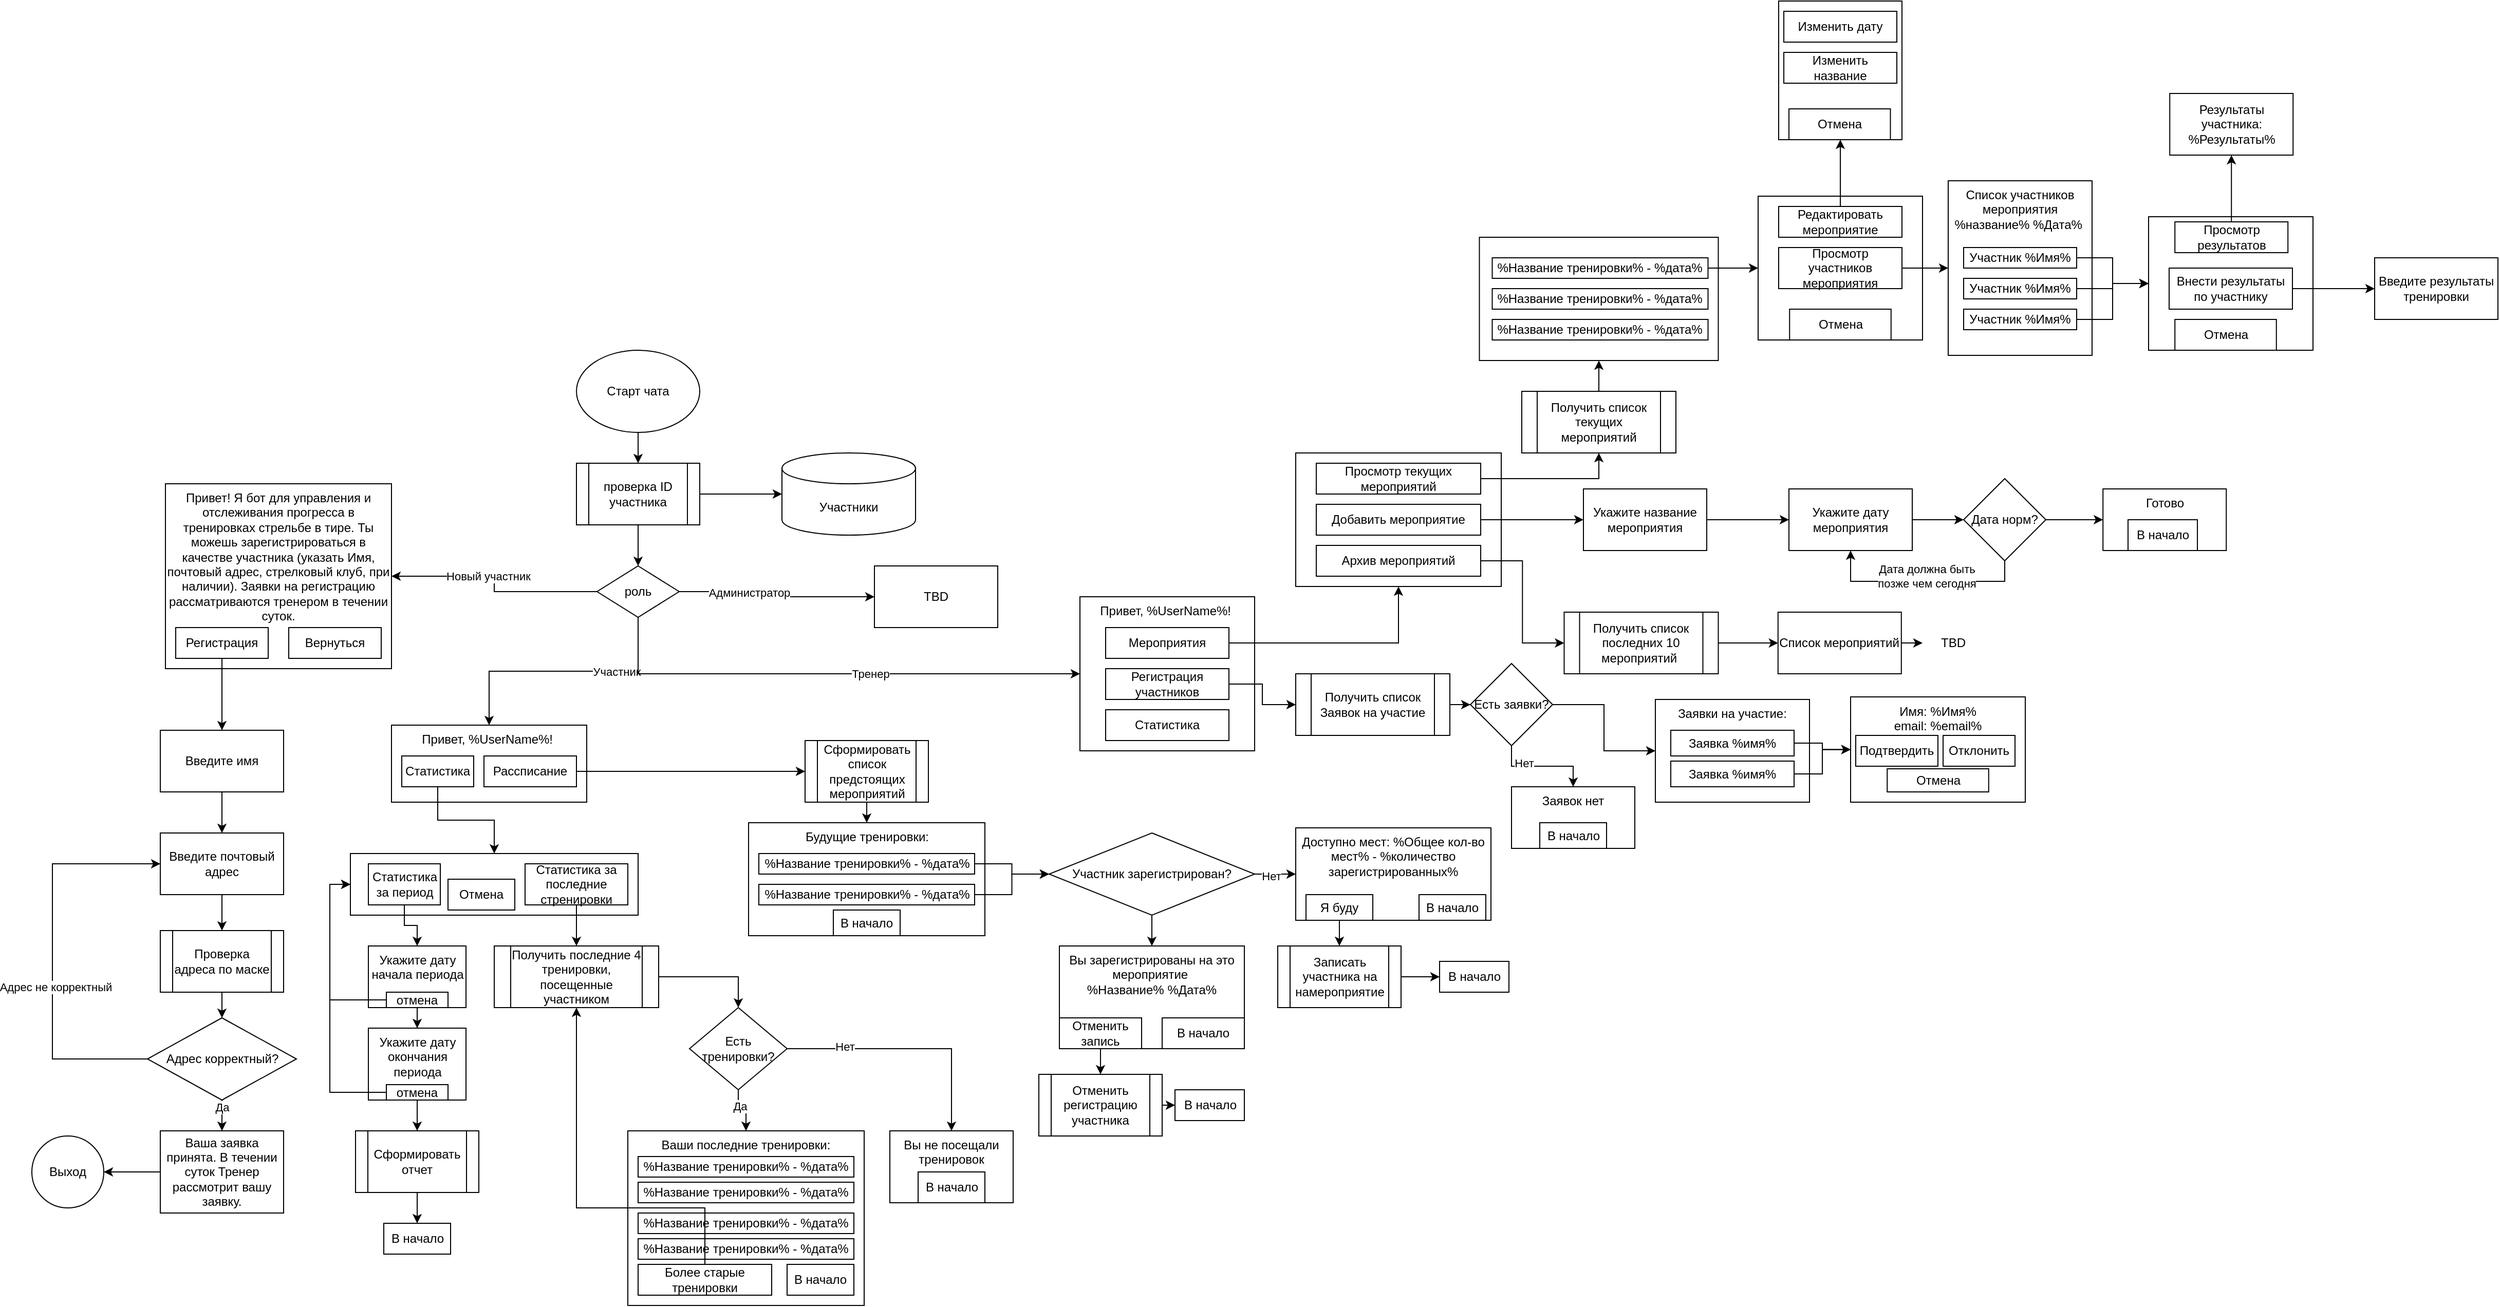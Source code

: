 <mxfile version="17.4.6" type="github"><diagram id="cFhJmOFpdAVOt9QFkHv0" name="Page-1"><mxGraphModel dx="3625" dy="4284" grid="1" gridSize="10" guides="1" tooltips="1" connect="1" arrows="1" fold="1" page="1" pageScale="1" pageWidth="827" pageHeight="1169" math="0" shadow="0"><root><mxCell id="0"/><mxCell id="1" parent="0"/><mxCell id="qKqS4N5rRysT0K1ulYNM-6" style="edgeStyle=orthogonalEdgeStyle;rounded=0;orthogonalLoop=1;jettySize=auto;html=1;" edge="1" parent="1" source="qKqS4N5rRysT0K1ulYNM-1" target="qKqS4N5rRysT0K1ulYNM-4"><mxGeometry relative="1" as="geometry"/></mxCell><mxCell id="qKqS4N5rRysT0K1ulYNM-1" value="Старт чата" style="ellipse;whiteSpace=wrap;html=1;" vertex="1" parent="1"><mxGeometry x="340" y="-10" width="120" height="80" as="geometry"/></mxCell><mxCell id="qKqS4N5rRysT0K1ulYNM-9" value="" style="edgeStyle=orthogonalEdgeStyle;rounded=0;orthogonalLoop=1;jettySize=auto;html=1;" edge="1" parent="1" source="qKqS4N5rRysT0K1ulYNM-2" target="qKqS4N5rRysT0K1ulYNM-8"><mxGeometry relative="1" as="geometry"/></mxCell><mxCell id="qKqS4N5rRysT0K1ulYNM-10" value="Новый участник" style="edgeLabel;html=1;align=center;verticalAlign=middle;resizable=0;points=[];" vertex="1" connectable="0" parent="qKqS4N5rRysT0K1ulYNM-9"><mxGeometry x="-0.282" y="3" relative="1" as="geometry"><mxPoint x="-29" y="-18" as="offset"/></mxGeometry></mxCell><mxCell id="qKqS4N5rRysT0K1ulYNM-12" value="" style="edgeStyle=orthogonalEdgeStyle;rounded=0;orthogonalLoop=1;jettySize=auto;html=1;exitX=0.5;exitY=1;exitDx=0;exitDy=0;" edge="1" parent="1" source="qKqS4N5rRysT0K1ulYNM-2" target="qKqS4N5rRysT0K1ulYNM-11"><mxGeometry relative="1" as="geometry"/></mxCell><mxCell id="qKqS4N5rRysT0K1ulYNM-13" value="Участник" style="edgeLabel;html=1;align=center;verticalAlign=middle;resizable=0;points=[];" vertex="1" connectable="0" parent="qKqS4N5rRysT0K1ulYNM-12"><mxGeometry x="-0.411" relative="1" as="geometry"><mxPoint as="offset"/></mxGeometry></mxCell><mxCell id="qKqS4N5rRysT0K1ulYNM-15" value="" style="edgeStyle=orthogonalEdgeStyle;rounded=0;orthogonalLoop=1;jettySize=auto;html=1;exitX=0.5;exitY=1;exitDx=0;exitDy=0;entryX=0;entryY=0.5;entryDx=0;entryDy=0;" edge="1" parent="1" source="qKqS4N5rRysT0K1ulYNM-2" target="qKqS4N5rRysT0K1ulYNM-14"><mxGeometry relative="1" as="geometry"/></mxCell><mxCell id="qKqS4N5rRysT0K1ulYNM-16" value="Тренер" style="edgeLabel;html=1;align=center;verticalAlign=middle;resizable=0;points=[];" vertex="1" connectable="0" parent="qKqS4N5rRysT0K1ulYNM-15"><mxGeometry x="0.157" relative="1" as="geometry"><mxPoint as="offset"/></mxGeometry></mxCell><mxCell id="qKqS4N5rRysT0K1ulYNM-18" value="" style="edgeStyle=orthogonalEdgeStyle;rounded=0;orthogonalLoop=1;jettySize=auto;html=1;" edge="1" parent="1" source="qKqS4N5rRysT0K1ulYNM-2" target="qKqS4N5rRysT0K1ulYNM-17"><mxGeometry relative="1" as="geometry"/></mxCell><mxCell id="qKqS4N5rRysT0K1ulYNM-19" value="Администратор" style="edgeLabel;html=1;align=center;verticalAlign=middle;resizable=0;points=[];" vertex="1" connectable="0" parent="qKqS4N5rRysT0K1ulYNM-18"><mxGeometry x="-0.31" y="-1" relative="1" as="geometry"><mxPoint as="offset"/></mxGeometry></mxCell><mxCell id="qKqS4N5rRysT0K1ulYNM-2" value="роль" style="rhombus;whiteSpace=wrap;html=1;" vertex="1" parent="1"><mxGeometry x="360" y="200" width="80" height="50" as="geometry"/></mxCell><mxCell id="qKqS4N5rRysT0K1ulYNM-3" value="Участники" style="shape=cylinder3;whiteSpace=wrap;html=1;boundedLbl=1;backgroundOutline=1;size=15;" vertex="1" parent="1"><mxGeometry x="540" y="90" width="130" height="80" as="geometry"/></mxCell><mxCell id="qKqS4N5rRysT0K1ulYNM-5" style="edgeStyle=orthogonalEdgeStyle;rounded=0;orthogonalLoop=1;jettySize=auto;html=1;" edge="1" parent="1" source="qKqS4N5rRysT0K1ulYNM-4" target="qKqS4N5rRysT0K1ulYNM-3"><mxGeometry relative="1" as="geometry"/></mxCell><mxCell id="qKqS4N5rRysT0K1ulYNM-7" style="edgeStyle=orthogonalEdgeStyle;rounded=0;orthogonalLoop=1;jettySize=auto;html=1;" edge="1" parent="1" source="qKqS4N5rRysT0K1ulYNM-4" target="qKqS4N5rRysT0K1ulYNM-2"><mxGeometry relative="1" as="geometry"/></mxCell><mxCell id="qKqS4N5rRysT0K1ulYNM-4" value="&lt;span&gt;проверка ID участника&lt;/span&gt;" style="shape=process;whiteSpace=wrap;html=1;backgroundOutline=1;" vertex="1" parent="1"><mxGeometry x="340" y="100" width="120" height="60" as="geometry"/></mxCell><mxCell id="qKqS4N5rRysT0K1ulYNM-8" value="Привет! Я бот для управления и отслеживания прогресса в тренировках стрельбе в тире. Ты можешь зарегистрироваться в качестве участника (указать Имя, почтовый адрес, стрелковый клуб, при наличии). Заявки на регистрацию рассматриваются тренером в течении суток." style="whiteSpace=wrap;html=1;verticalAlign=top;" vertex="1" parent="1"><mxGeometry x="-60" y="120" width="220" height="180" as="geometry"/></mxCell><mxCell id="qKqS4N5rRysT0K1ulYNM-11" value="Привет, %UserName%!&amp;nbsp;&lt;br&gt;" style="whiteSpace=wrap;html=1;verticalAlign=top;" vertex="1" parent="1"><mxGeometry x="160" y="355" width="190" height="75" as="geometry"/></mxCell><mxCell id="qKqS4N5rRysT0K1ulYNM-14" value="&lt;span&gt;Привет, %UserName%!&amp;nbsp;&lt;/span&gt;" style="whiteSpace=wrap;html=1;verticalAlign=top;" vertex="1" parent="1"><mxGeometry x="830" y="230" width="170" height="150" as="geometry"/></mxCell><mxCell id="qKqS4N5rRysT0K1ulYNM-17" value="TBD" style="whiteSpace=wrap;html=1;" vertex="1" parent="1"><mxGeometry x="630" y="200" width="120" height="60" as="geometry"/></mxCell><mxCell id="qKqS4N5rRysT0K1ulYNM-23" value="" style="edgeStyle=orthogonalEdgeStyle;rounded=0;orthogonalLoop=1;jettySize=auto;html=1;" edge="1" parent="1" source="qKqS4N5rRysT0K1ulYNM-20" target="qKqS4N5rRysT0K1ulYNM-22"><mxGeometry relative="1" as="geometry"/></mxCell><mxCell id="qKqS4N5rRysT0K1ulYNM-20" value="Регистрация" style="rounded=0;whiteSpace=wrap;html=1;" vertex="1" parent="1"><mxGeometry x="-50" y="260" width="90" height="30" as="geometry"/></mxCell><mxCell id="qKqS4N5rRysT0K1ulYNM-21" value="Вернуться" style="rounded=0;whiteSpace=wrap;html=1;" vertex="1" parent="1"><mxGeometry x="60" y="260" width="90" height="30" as="geometry"/></mxCell><mxCell id="qKqS4N5rRysT0K1ulYNM-25" value="" style="edgeStyle=orthogonalEdgeStyle;rounded=0;orthogonalLoop=1;jettySize=auto;html=1;" edge="1" parent="1" source="qKqS4N5rRysT0K1ulYNM-22" target="qKqS4N5rRysT0K1ulYNM-24"><mxGeometry relative="1" as="geometry"/></mxCell><mxCell id="qKqS4N5rRysT0K1ulYNM-22" value="Введите имя" style="whiteSpace=wrap;html=1;rounded=0;" vertex="1" parent="1"><mxGeometry x="-65" y="360" width="120" height="60" as="geometry"/></mxCell><mxCell id="qKqS4N5rRysT0K1ulYNM-27" style="edgeStyle=orthogonalEdgeStyle;rounded=0;orthogonalLoop=1;jettySize=auto;html=1;" edge="1" parent="1" source="qKqS4N5rRysT0K1ulYNM-24" target="qKqS4N5rRysT0K1ulYNM-26"><mxGeometry relative="1" as="geometry"/></mxCell><mxCell id="qKqS4N5rRysT0K1ulYNM-24" value="Введите почтовый адрес" style="whiteSpace=wrap;html=1;rounded=0;" vertex="1" parent="1"><mxGeometry x="-65" y="460" width="120" height="60" as="geometry"/></mxCell><mxCell id="qKqS4N5rRysT0K1ulYNM-29" style="edgeStyle=orthogonalEdgeStyle;rounded=0;orthogonalLoop=1;jettySize=auto;html=1;" edge="1" parent="1" source="qKqS4N5rRysT0K1ulYNM-26" target="qKqS4N5rRysT0K1ulYNM-28"><mxGeometry relative="1" as="geometry"/></mxCell><mxCell id="qKqS4N5rRysT0K1ulYNM-26" value="Проверка адреса по маске" style="shape=process;whiteSpace=wrap;html=1;backgroundOutline=1;" vertex="1" parent="1"><mxGeometry x="-65" y="555" width="120" height="60" as="geometry"/></mxCell><mxCell id="qKqS4N5rRysT0K1ulYNM-30" style="edgeStyle=orthogonalEdgeStyle;rounded=0;orthogonalLoop=1;jettySize=auto;html=1;entryX=0;entryY=0.5;entryDx=0;entryDy=0;exitX=0;exitY=0.5;exitDx=0;exitDy=0;" edge="1" parent="1" source="qKqS4N5rRysT0K1ulYNM-28" target="qKqS4N5rRysT0K1ulYNM-24"><mxGeometry relative="1" as="geometry"><Array as="points"><mxPoint x="-170" y="680"/><mxPoint x="-170" y="490"/></Array></mxGeometry></mxCell><mxCell id="qKqS4N5rRysT0K1ulYNM-31" value="Адрес не корректный" style="edgeLabel;html=1;align=center;verticalAlign=middle;resizable=0;points=[];" vertex="1" connectable="0" parent="qKqS4N5rRysT0K1ulYNM-30"><mxGeometry x="-0.161" y="-3" relative="1" as="geometry"><mxPoint as="offset"/></mxGeometry></mxCell><mxCell id="qKqS4N5rRysT0K1ulYNM-34" value="" style="edgeStyle=orthogonalEdgeStyle;rounded=0;orthogonalLoop=1;jettySize=auto;html=1;" edge="1" parent="1" source="qKqS4N5rRysT0K1ulYNM-28" target="qKqS4N5rRysT0K1ulYNM-33"><mxGeometry relative="1" as="geometry"/></mxCell><mxCell id="qKqS4N5rRysT0K1ulYNM-87" value="Да" style="edgeLabel;html=1;align=center;verticalAlign=middle;resizable=0;points=[];" vertex="1" connectable="0" parent="qKqS4N5rRysT0K1ulYNM-34"><mxGeometry x="-0.728" relative="1" as="geometry"><mxPoint as="offset"/></mxGeometry></mxCell><mxCell id="qKqS4N5rRysT0K1ulYNM-28" value="Адрес корректный?" style="rhombus;whiteSpace=wrap;html=1;" vertex="1" parent="1"><mxGeometry x="-77.5" y="640" width="145" height="80" as="geometry"/></mxCell><mxCell id="qKqS4N5rRysT0K1ulYNM-38" style="edgeStyle=orthogonalEdgeStyle;rounded=0;orthogonalLoop=1;jettySize=auto;html=1;" edge="1" parent="1" source="qKqS4N5rRysT0K1ulYNM-33" target="qKqS4N5rRysT0K1ulYNM-37"><mxGeometry relative="1" as="geometry"/></mxCell><mxCell id="qKqS4N5rRysT0K1ulYNM-33" value="Ваша заявка принята. В течении суток Тренер рассмотрит вашу заявку." style="whiteSpace=wrap;html=1;" vertex="1" parent="1"><mxGeometry x="-65" y="750" width="120" height="80" as="geometry"/></mxCell><mxCell id="qKqS4N5rRysT0K1ulYNM-37" value="Выход" style="ellipse;whiteSpace=wrap;html=1;aspect=fixed;" vertex="1" parent="1"><mxGeometry x="-190" y="755" width="70" height="70" as="geometry"/></mxCell><mxCell id="qKqS4N5rRysT0K1ulYNM-42" value="" style="edgeStyle=orthogonalEdgeStyle;rounded=0;orthogonalLoop=1;jettySize=auto;html=1;" edge="1" parent="1" source="qKqS4N5rRysT0K1ulYNM-39" target="qKqS4N5rRysT0K1ulYNM-41"><mxGeometry relative="1" as="geometry"/></mxCell><mxCell id="qKqS4N5rRysT0K1ulYNM-39" value="Статистика" style="rounded=0;whiteSpace=wrap;html=1;" vertex="1" parent="1"><mxGeometry x="170" y="385" width="70" height="30" as="geometry"/></mxCell><mxCell id="qKqS4N5rRysT0K1ulYNM-76" style="edgeStyle=orthogonalEdgeStyle;rounded=0;orthogonalLoop=1;jettySize=auto;html=1;" edge="1" parent="1" source="qKqS4N5rRysT0K1ulYNM-40" target="qKqS4N5rRysT0K1ulYNM-75"><mxGeometry relative="1" as="geometry"/></mxCell><mxCell id="qKqS4N5rRysT0K1ulYNM-40" value="Рассписание" style="rounded=0;whiteSpace=wrap;html=1;" vertex="1" parent="1"><mxGeometry x="250" y="385" width="90" height="30" as="geometry"/></mxCell><mxCell id="qKqS4N5rRysT0K1ulYNM-41" value="" style="whiteSpace=wrap;html=1;rounded=0;" vertex="1" parent="1"><mxGeometry x="120" y="480" width="280" height="60" as="geometry"/></mxCell><mxCell id="qKqS4N5rRysT0K1ulYNM-46" value="" style="edgeStyle=orthogonalEdgeStyle;rounded=0;orthogonalLoop=1;jettySize=auto;html=1;" edge="1" parent="1" source="qKqS4N5rRysT0K1ulYNM-43" target="qKqS4N5rRysT0K1ulYNM-45"><mxGeometry relative="1" as="geometry"/></mxCell><mxCell id="qKqS4N5rRysT0K1ulYNM-43" value="Статистика за период" style="rounded=0;whiteSpace=wrap;html=1;" vertex="1" parent="1"><mxGeometry x="137.5" y="490" width="70" height="40" as="geometry"/></mxCell><mxCell id="qKqS4N5rRysT0K1ulYNM-58" value="" style="edgeStyle=orthogonalEdgeStyle;rounded=0;orthogonalLoop=1;jettySize=auto;html=1;entryX=0.5;entryY=0;entryDx=0;entryDy=0;" edge="1" parent="1" source="qKqS4N5rRysT0K1ulYNM-44" target="qKqS4N5rRysT0K1ulYNM-65"><mxGeometry relative="1" as="geometry"/></mxCell><mxCell id="qKqS4N5rRysT0K1ulYNM-44" value="Статистика за последние стренировки" style="rounded=0;whiteSpace=wrap;html=1;" vertex="1" parent="1"><mxGeometry x="290" y="490" width="100" height="40" as="geometry"/></mxCell><mxCell id="qKqS4N5rRysT0K1ulYNM-48" value="" style="edgeStyle=orthogonalEdgeStyle;rounded=0;orthogonalLoop=1;jettySize=auto;html=1;" edge="1" parent="1" source="qKqS4N5rRysT0K1ulYNM-45" target="qKqS4N5rRysT0K1ulYNM-47"><mxGeometry relative="1" as="geometry"/></mxCell><mxCell id="qKqS4N5rRysT0K1ulYNM-45" value="Укажите дату начала периода" style="whiteSpace=wrap;html=1;rounded=0;verticalAlign=top;" vertex="1" parent="1"><mxGeometry x="137.5" y="570" width="95" height="60" as="geometry"/></mxCell><mxCell id="qKqS4N5rRysT0K1ulYNM-52" style="edgeStyle=orthogonalEdgeStyle;rounded=0;orthogonalLoop=1;jettySize=auto;html=1;entryX=0.5;entryY=0;entryDx=0;entryDy=0;" edge="1" parent="1" source="qKqS4N5rRysT0K1ulYNM-47" target="qKqS4N5rRysT0K1ulYNM-51"><mxGeometry relative="1" as="geometry"/></mxCell><mxCell id="qKqS4N5rRysT0K1ulYNM-47" value="Укажите дату окончания периода" style="whiteSpace=wrap;html=1;rounded=0;verticalAlign=top;" vertex="1" parent="1"><mxGeometry x="137.5" y="650" width="95" height="70" as="geometry"/></mxCell><mxCell id="qKqS4N5rRysT0K1ulYNM-55" style="edgeStyle=orthogonalEdgeStyle;rounded=0;orthogonalLoop=1;jettySize=auto;html=1;entryX=0;entryY=0.5;entryDx=0;entryDy=0;exitX=0;exitY=0.5;exitDx=0;exitDy=0;" edge="1" parent="1" source="qKqS4N5rRysT0K1ulYNM-49" target="qKqS4N5rRysT0K1ulYNM-41"><mxGeometry relative="1" as="geometry"><Array as="points"><mxPoint x="100" y="623"/><mxPoint x="100" y="510"/></Array></mxGeometry></mxCell><mxCell id="qKqS4N5rRysT0K1ulYNM-49" value="отмена" style="rounded=0;whiteSpace=wrap;html=1;" vertex="1" parent="1"><mxGeometry x="155" y="615" width="60" height="15" as="geometry"/></mxCell><mxCell id="qKqS4N5rRysT0K1ulYNM-56" style="edgeStyle=orthogonalEdgeStyle;rounded=0;orthogonalLoop=1;jettySize=auto;html=1;entryX=0;entryY=0.5;entryDx=0;entryDy=0;" edge="1" parent="1" source="qKqS4N5rRysT0K1ulYNM-50" target="qKqS4N5rRysT0K1ulYNM-41"><mxGeometry relative="1" as="geometry"><Array as="points"><mxPoint x="100" y="713"/><mxPoint x="100" y="510"/></Array></mxGeometry></mxCell><mxCell id="qKqS4N5rRysT0K1ulYNM-50" value="отмена" style="rounded=0;whiteSpace=wrap;html=1;" vertex="1" parent="1"><mxGeometry x="155" y="705" width="60" height="15" as="geometry"/></mxCell><mxCell id="qKqS4N5rRysT0K1ulYNM-54" style="edgeStyle=orthogonalEdgeStyle;rounded=0;orthogonalLoop=1;jettySize=auto;html=1;" edge="1" parent="1" source="qKqS4N5rRysT0K1ulYNM-51" target="qKqS4N5rRysT0K1ulYNM-53"><mxGeometry relative="1" as="geometry"/></mxCell><mxCell id="qKqS4N5rRysT0K1ulYNM-51" value="Сформировать отчет" style="shape=process;whiteSpace=wrap;html=1;backgroundOutline=1;" vertex="1" parent="1"><mxGeometry x="125" y="750" width="120" height="60" as="geometry"/></mxCell><mxCell id="qKqS4N5rRysT0K1ulYNM-53" value="В начало" style="rounded=0;whiteSpace=wrap;html=1;" vertex="1" parent="1"><mxGeometry x="152.5" y="840" width="65" height="30" as="geometry"/></mxCell><mxCell id="qKqS4N5rRysT0K1ulYNM-57" value="Ваши последние тренировки:" style="whiteSpace=wrap;html=1;rounded=0;verticalAlign=top;" vertex="1" parent="1"><mxGeometry x="390" y="750" width="230" height="170" as="geometry"/></mxCell><mxCell id="qKqS4N5rRysT0K1ulYNM-59" value="%Название тренировки% - %дата%" style="rounded=0;whiteSpace=wrap;html=1;" vertex="1" parent="1"><mxGeometry x="400" y="775" width="210" height="20" as="geometry"/></mxCell><mxCell id="qKqS4N5rRysT0K1ulYNM-60" value="%Название тренировки% - %дата%" style="rounded=0;whiteSpace=wrap;html=1;" vertex="1" parent="1"><mxGeometry x="400" y="800" width="210" height="20" as="geometry"/></mxCell><mxCell id="qKqS4N5rRysT0K1ulYNM-61" value="%Название тренировки% - %дата%" style="rounded=0;whiteSpace=wrap;html=1;" vertex="1" parent="1"><mxGeometry x="400" y="830" width="210" height="20" as="geometry"/></mxCell><mxCell id="qKqS4N5rRysT0K1ulYNM-62" value="%Название тренировки% - %дата%" style="rounded=0;whiteSpace=wrap;html=1;" vertex="1" parent="1"><mxGeometry x="400" y="855" width="210" height="20" as="geometry"/></mxCell><mxCell id="qKqS4N5rRysT0K1ulYNM-74" style="edgeStyle=orthogonalEdgeStyle;rounded=0;orthogonalLoop=1;jettySize=auto;html=1;entryX=0.5;entryY=1;entryDx=0;entryDy=0;" edge="1" parent="1" source="qKqS4N5rRysT0K1ulYNM-64" target="qKqS4N5rRysT0K1ulYNM-65"><mxGeometry relative="1" as="geometry"><Array as="points"><mxPoint x="340" y="825"/></Array></mxGeometry></mxCell><mxCell id="qKqS4N5rRysT0K1ulYNM-64" value="Более старые тренировки" style="rounded=0;whiteSpace=wrap;html=1;" vertex="1" parent="1"><mxGeometry x="400" y="880" width="130" height="30" as="geometry"/></mxCell><mxCell id="qKqS4N5rRysT0K1ulYNM-67" style="edgeStyle=orthogonalEdgeStyle;rounded=0;orthogonalLoop=1;jettySize=auto;html=1;exitX=1;exitY=0.5;exitDx=0;exitDy=0;entryX=0.5;entryY=0;entryDx=0;entryDy=0;" edge="1" parent="1" source="qKqS4N5rRysT0K1ulYNM-65" target="qKqS4N5rRysT0K1ulYNM-66"><mxGeometry relative="1" as="geometry"><mxPoint x="425" y="670.0" as="sourcePoint"/></mxGeometry></mxCell><mxCell id="qKqS4N5rRysT0K1ulYNM-65" value="Получить последние 4 тренировки, посещенные участником" style="shape=process;whiteSpace=wrap;html=1;backgroundOutline=1;" vertex="1" parent="1"><mxGeometry x="260" y="570" width="160" height="60" as="geometry"/></mxCell><mxCell id="qKqS4N5rRysT0K1ulYNM-68" style="edgeStyle=orthogonalEdgeStyle;rounded=0;orthogonalLoop=1;jettySize=auto;html=1;entryX=0.5;entryY=0;entryDx=0;entryDy=0;" edge="1" parent="1" source="qKqS4N5rRysT0K1ulYNM-66" target="qKqS4N5rRysT0K1ulYNM-57"><mxGeometry relative="1" as="geometry"/></mxCell><mxCell id="qKqS4N5rRysT0K1ulYNM-86" value="Да" style="edgeLabel;html=1;align=center;verticalAlign=middle;resizable=0;points=[];" vertex="1" connectable="0" parent="qKqS4N5rRysT0K1ulYNM-68"><mxGeometry x="-0.333" y="1" relative="1" as="geometry"><mxPoint as="offset"/></mxGeometry></mxCell><mxCell id="qKqS4N5rRysT0K1ulYNM-70" value="" style="edgeStyle=orthogonalEdgeStyle;rounded=0;orthogonalLoop=1;jettySize=auto;html=1;" edge="1" parent="1" source="qKqS4N5rRysT0K1ulYNM-66" target="qKqS4N5rRysT0K1ulYNM-69"><mxGeometry relative="1" as="geometry"/></mxCell><mxCell id="qKqS4N5rRysT0K1ulYNM-84" value="Нет" style="edgeLabel;html=1;align=center;verticalAlign=middle;resizable=0;points=[];" vertex="1" connectable="0" parent="qKqS4N5rRysT0K1ulYNM-70"><mxGeometry x="-0.533" y="2" relative="1" as="geometry"><mxPoint as="offset"/></mxGeometry></mxCell><mxCell id="qKqS4N5rRysT0K1ulYNM-66" value="Есть тренировки?" style="rhombus;whiteSpace=wrap;html=1;" vertex="1" parent="1"><mxGeometry x="450" y="630" width="95" height="80" as="geometry"/></mxCell><mxCell id="qKqS4N5rRysT0K1ulYNM-69" value="Вы не посещали тренировок" style="whiteSpace=wrap;html=1;verticalAlign=top;" vertex="1" parent="1"><mxGeometry x="645" y="750" width="120" height="70" as="geometry"/></mxCell><mxCell id="qKqS4N5rRysT0K1ulYNM-71" value="В начало" style="rounded=0;whiteSpace=wrap;html=1;" vertex="1" parent="1"><mxGeometry x="545" y="880" width="65" height="30" as="geometry"/></mxCell><mxCell id="qKqS4N5rRysT0K1ulYNM-73" value="В начало" style="rounded=0;whiteSpace=wrap;html=1;" vertex="1" parent="1"><mxGeometry x="672.5" y="790" width="65" height="30" as="geometry"/></mxCell><mxCell id="qKqS4N5rRysT0K1ulYNM-78" style="edgeStyle=orthogonalEdgeStyle;rounded=0;orthogonalLoop=1;jettySize=auto;html=1;entryX=0.5;entryY=0;entryDx=0;entryDy=0;" edge="1" parent="1" source="qKqS4N5rRysT0K1ulYNM-75" target="qKqS4N5rRysT0K1ulYNM-77"><mxGeometry relative="1" as="geometry"/></mxCell><mxCell id="qKqS4N5rRysT0K1ulYNM-75" value="Сформировать список предстоящих мероприятий" style="shape=process;whiteSpace=wrap;html=1;backgroundOutline=1;" vertex="1" parent="1"><mxGeometry x="562.5" y="370" width="120" height="60" as="geometry"/></mxCell><mxCell id="qKqS4N5rRysT0K1ulYNM-77" value="Будущие тренировки:" style="rounded=0;whiteSpace=wrap;html=1;verticalAlign=top;" vertex="1" parent="1"><mxGeometry x="507.5" y="450" width="230" height="110" as="geometry"/></mxCell><mxCell id="qKqS4N5rRysT0K1ulYNM-96" style="edgeStyle=orthogonalEdgeStyle;rounded=0;orthogonalLoop=1;jettySize=auto;html=1;entryX=0;entryY=0.5;entryDx=0;entryDy=0;" edge="1" parent="1" source="qKqS4N5rRysT0K1ulYNM-79" target="qKqS4N5rRysT0K1ulYNM-83"><mxGeometry relative="1" as="geometry"/></mxCell><mxCell id="qKqS4N5rRysT0K1ulYNM-79" value="%Название тренировки% - %дата%" style="rounded=0;whiteSpace=wrap;html=1;" vertex="1" parent="1"><mxGeometry x="517.5" y="480" width="210" height="20" as="geometry"/></mxCell><mxCell id="qKqS4N5rRysT0K1ulYNM-97" style="edgeStyle=orthogonalEdgeStyle;rounded=0;orthogonalLoop=1;jettySize=auto;html=1;entryX=0;entryY=0.5;entryDx=0;entryDy=0;" edge="1" parent="1" source="qKqS4N5rRysT0K1ulYNM-80" target="qKqS4N5rRysT0K1ulYNM-83"><mxGeometry relative="1" as="geometry"/></mxCell><mxCell id="qKqS4N5rRysT0K1ulYNM-80" value="%Название тренировки% - %дата%" style="rounded=0;whiteSpace=wrap;html=1;" vertex="1" parent="1"><mxGeometry x="517.5" y="510" width="210" height="20" as="geometry"/></mxCell><mxCell id="qKqS4N5rRysT0K1ulYNM-81" value="Отмена" style="rounded=0;whiteSpace=wrap;html=1;" vertex="1" parent="1"><mxGeometry x="215" y="505" width="65" height="30" as="geometry"/></mxCell><mxCell id="qKqS4N5rRysT0K1ulYNM-82" value="В начало" style="rounded=0;whiteSpace=wrap;html=1;" vertex="1" parent="1"><mxGeometry x="590" y="535" width="65" height="25" as="geometry"/></mxCell><mxCell id="qKqS4N5rRysT0K1ulYNM-89" value="" style="edgeStyle=orthogonalEdgeStyle;rounded=0;orthogonalLoop=1;jettySize=auto;html=1;" edge="1" parent="1" source="qKqS4N5rRysT0K1ulYNM-83" target="qKqS4N5rRysT0K1ulYNM-88"><mxGeometry relative="1" as="geometry"/></mxCell><mxCell id="qKqS4N5rRysT0K1ulYNM-98" value="Нет" style="edgeLabel;html=1;align=center;verticalAlign=middle;resizable=0;points=[];" vertex="1" connectable="0" parent="qKqS4N5rRysT0K1ulYNM-89"><mxGeometry x="-0.2" y="-2" relative="1" as="geometry"><mxPoint as="offset"/></mxGeometry></mxCell><mxCell id="qKqS4N5rRysT0K1ulYNM-100" value="" style="edgeStyle=orthogonalEdgeStyle;rounded=0;orthogonalLoop=1;jettySize=auto;html=1;" edge="1" parent="1" source="qKqS4N5rRysT0K1ulYNM-83" target="qKqS4N5rRysT0K1ulYNM-99"><mxGeometry relative="1" as="geometry"/></mxCell><mxCell id="qKqS4N5rRysT0K1ulYNM-83" value="Участник зарегистрирован?" style="rhombus;whiteSpace=wrap;html=1;" vertex="1" parent="1"><mxGeometry x="800" y="460" width="200" height="80" as="geometry"/></mxCell><mxCell id="qKqS4N5rRysT0K1ulYNM-88" value="Доступно мест: %Общее кол-во мест% - %количество зарегистрированных%" style="whiteSpace=wrap;html=1;verticalAlign=top;" vertex="1" parent="1"><mxGeometry x="1040" y="455" width="190" height="90" as="geometry"/></mxCell><mxCell id="qKqS4N5rRysT0K1ulYNM-90" value="В начало" style="rounded=0;whiteSpace=wrap;html=1;" vertex="1" parent="1"><mxGeometry x="1160" y="520" width="65" height="25" as="geometry"/></mxCell><mxCell id="qKqS4N5rRysT0K1ulYNM-93" style="edgeStyle=orthogonalEdgeStyle;rounded=0;orthogonalLoop=1;jettySize=auto;html=1;" edge="1" parent="1" source="qKqS4N5rRysT0K1ulYNM-91" target="qKqS4N5rRysT0K1ulYNM-92"><mxGeometry relative="1" as="geometry"/></mxCell><mxCell id="qKqS4N5rRysT0K1ulYNM-91" value="Я буду" style="rounded=0;whiteSpace=wrap;html=1;" vertex="1" parent="1"><mxGeometry x="1050" y="520" width="65" height="25" as="geometry"/></mxCell><mxCell id="qKqS4N5rRysT0K1ulYNM-95" value="" style="edgeStyle=orthogonalEdgeStyle;rounded=0;orthogonalLoop=1;jettySize=auto;html=1;" edge="1" parent="1" source="qKqS4N5rRysT0K1ulYNM-92" target="qKqS4N5rRysT0K1ulYNM-94"><mxGeometry relative="1" as="geometry"/></mxCell><mxCell id="qKqS4N5rRysT0K1ulYNM-92" value="Записать участника на намероприятие" style="shape=process;whiteSpace=wrap;html=1;backgroundOutline=1;" vertex="1" parent="1"><mxGeometry x="1022.5" y="570" width="120" height="60" as="geometry"/></mxCell><mxCell id="qKqS4N5rRysT0K1ulYNM-94" value="В начало" style="whiteSpace=wrap;html=1;" vertex="1" parent="1"><mxGeometry x="1180" y="585" width="67.5" height="30" as="geometry"/></mxCell><mxCell id="qKqS4N5rRysT0K1ulYNM-99" value="Вы зарегистрированы на это мероприятие&amp;nbsp;&lt;br&gt;%Название% %Дата%" style="whiteSpace=wrap;html=1;verticalAlign=top;" vertex="1" parent="1"><mxGeometry x="810" y="570" width="180" height="100" as="geometry"/></mxCell><mxCell id="qKqS4N5rRysT0K1ulYNM-104" style="edgeStyle=orthogonalEdgeStyle;rounded=0;orthogonalLoop=1;jettySize=auto;html=1;entryX=0.5;entryY=0;entryDx=0;entryDy=0;" edge="1" parent="1" source="qKqS4N5rRysT0K1ulYNM-101" target="qKqS4N5rRysT0K1ulYNM-103"><mxGeometry relative="1" as="geometry"/></mxCell><mxCell id="qKqS4N5rRysT0K1ulYNM-101" value="Отменить запись" style="rounded=0;whiteSpace=wrap;html=1;" vertex="1" parent="1"><mxGeometry x="810" y="640" width="80" height="30" as="geometry"/></mxCell><mxCell id="qKqS4N5rRysT0K1ulYNM-102" value="В начало" style="rounded=0;whiteSpace=wrap;html=1;" vertex="1" parent="1"><mxGeometry x="910" y="640" width="80" height="30" as="geometry"/></mxCell><mxCell id="qKqS4N5rRysT0K1ulYNM-106" style="edgeStyle=orthogonalEdgeStyle;rounded=0;orthogonalLoop=1;jettySize=auto;html=1;" edge="1" parent="1" source="qKqS4N5rRysT0K1ulYNM-103" target="qKqS4N5rRysT0K1ulYNM-105"><mxGeometry relative="1" as="geometry"/></mxCell><mxCell id="qKqS4N5rRysT0K1ulYNM-103" value="Отменить регистрацию участника" style="shape=process;whiteSpace=wrap;html=1;backgroundOutline=1;" vertex="1" parent="1"><mxGeometry x="790" y="695" width="120" height="60" as="geometry"/></mxCell><mxCell id="qKqS4N5rRysT0K1ulYNM-105" value="В начало" style="whiteSpace=wrap;html=1;" vertex="1" parent="1"><mxGeometry x="922.5" y="710" width="67.5" height="30" as="geometry"/></mxCell><mxCell id="qKqS4N5rRysT0K1ulYNM-112" value="" style="edgeStyle=orthogonalEdgeStyle;rounded=0;orthogonalLoop=1;jettySize=auto;html=1;" edge="1" parent="1" source="qKqS4N5rRysT0K1ulYNM-107" target="qKqS4N5rRysT0K1ulYNM-111"><mxGeometry relative="1" as="geometry"/></mxCell><mxCell id="qKqS4N5rRysT0K1ulYNM-107" value="Мероприятия" style="rounded=0;whiteSpace=wrap;html=1;" vertex="1" parent="1"><mxGeometry x="855" y="260" width="120" height="30" as="geometry"/></mxCell><mxCell id="qKqS4N5rRysT0K1ulYNM-168" value="" style="edgeStyle=orthogonalEdgeStyle;rounded=0;orthogonalLoop=1;jettySize=auto;html=1;" edge="1" parent="1" source="qKqS4N5rRysT0K1ulYNM-108" target="qKqS4N5rRysT0K1ulYNM-169"><mxGeometry relative="1" as="geometry"><mxPoint x="1055.0" y="315" as="targetPoint"/></mxGeometry></mxCell><mxCell id="qKqS4N5rRysT0K1ulYNM-108" value="Регистрация участников" style="rounded=0;whiteSpace=wrap;html=1;" vertex="1" parent="1"><mxGeometry x="855" y="300" width="120" height="30" as="geometry"/></mxCell><mxCell id="qKqS4N5rRysT0K1ulYNM-109" value="Статистика" style="rounded=0;whiteSpace=wrap;html=1;" vertex="1" parent="1"><mxGeometry x="855" y="340" width="120" height="30" as="geometry"/></mxCell><mxCell id="qKqS4N5rRysT0K1ulYNM-111" value="" style="whiteSpace=wrap;html=1;rounded=0;" vertex="1" parent="1"><mxGeometry x="1040" y="90" width="200" height="130" as="geometry"/></mxCell><mxCell id="qKqS4N5rRysT0K1ulYNM-119" value="" style="edgeStyle=orthogonalEdgeStyle;rounded=0;orthogonalLoop=1;jettySize=auto;html=1;" edge="1" parent="1" source="qKqS4N5rRysT0K1ulYNM-113" target="qKqS4N5rRysT0K1ulYNM-120"><mxGeometry relative="1" as="geometry"><mxPoint x="1330.053" y="90" as="targetPoint"/></mxGeometry></mxCell><mxCell id="qKqS4N5rRysT0K1ulYNM-113" value="Просмотр текущих мероприятий" style="rounded=0;whiteSpace=wrap;html=1;" vertex="1" parent="1"><mxGeometry x="1060" y="100" width="160" height="30" as="geometry"/></mxCell><mxCell id="qKqS4N5rRysT0K1ulYNM-137" value="" style="edgeStyle=orthogonalEdgeStyle;rounded=0;orthogonalLoop=1;jettySize=auto;html=1;" edge="1" parent="1" source="qKqS4N5rRysT0K1ulYNM-114" target="qKqS4N5rRysT0K1ulYNM-136"><mxGeometry relative="1" as="geometry"/></mxCell><mxCell id="qKqS4N5rRysT0K1ulYNM-114" value="Добавить мероприятие" style="rounded=0;whiteSpace=wrap;html=1;" vertex="1" parent="1"><mxGeometry x="1060" y="140" width="160" height="30" as="geometry"/></mxCell><mxCell id="qKqS4N5rRysT0K1ulYNM-148" style="edgeStyle=orthogonalEdgeStyle;rounded=0;orthogonalLoop=1;jettySize=auto;html=1;entryX=0;entryY=0.5;entryDx=0;entryDy=0;" edge="1" parent="1" source="qKqS4N5rRysT0K1ulYNM-117" target="qKqS4N5rRysT0K1ulYNM-147"><mxGeometry relative="1" as="geometry"/></mxCell><mxCell id="qKqS4N5rRysT0K1ulYNM-117" value="Архив мероприятий" style="rounded=0;whiteSpace=wrap;html=1;" vertex="1" parent="1"><mxGeometry x="1060" y="180" width="160" height="30" as="geometry"/></mxCell><mxCell id="qKqS4N5rRysT0K1ulYNM-122" value="" style="edgeStyle=orthogonalEdgeStyle;rounded=0;orthogonalLoop=1;jettySize=auto;html=1;" edge="1" parent="1" source="qKqS4N5rRysT0K1ulYNM-120" target="qKqS4N5rRysT0K1ulYNM-121"><mxGeometry relative="1" as="geometry"/></mxCell><mxCell id="qKqS4N5rRysT0K1ulYNM-120" value="Получить список текущих мероприятий" style="shape=process;whiteSpace=wrap;html=1;backgroundOutline=1;" vertex="1" parent="1"><mxGeometry x="1260" y="30" width="150" height="60" as="geometry"/></mxCell><mxCell id="qKqS4N5rRysT0K1ulYNM-121" value="" style="whiteSpace=wrap;html=1;" vertex="1" parent="1"><mxGeometry x="1218.75" y="-120" width="232.5" height="120" as="geometry"/></mxCell><mxCell id="qKqS4N5rRysT0K1ulYNM-127" value="" style="edgeStyle=orthogonalEdgeStyle;rounded=0;orthogonalLoop=1;jettySize=auto;html=1;" edge="1" parent="1" source="qKqS4N5rRysT0K1ulYNM-123" target="qKqS4N5rRysT0K1ulYNM-126"><mxGeometry relative="1" as="geometry"/></mxCell><mxCell id="qKqS4N5rRysT0K1ulYNM-123" value="%Название тренировки% - %дата%" style="rounded=0;whiteSpace=wrap;html=1;" vertex="1" parent="1"><mxGeometry x="1231.25" y="-100" width="210" height="20" as="geometry"/></mxCell><mxCell id="qKqS4N5rRysT0K1ulYNM-124" value="%Название тренировки% - %дата%" style="rounded=0;whiteSpace=wrap;html=1;" vertex="1" parent="1"><mxGeometry x="1231.25" y="-70" width="210" height="20" as="geometry"/></mxCell><mxCell id="qKqS4N5rRysT0K1ulYNM-125" value="%Название тренировки% - %дата%" style="rounded=0;whiteSpace=wrap;html=1;" vertex="1" parent="1"><mxGeometry x="1231.25" y="-40" width="210" height="20" as="geometry"/></mxCell><mxCell id="qKqS4N5rRysT0K1ulYNM-126" value="" style="whiteSpace=wrap;html=1;rounded=0;" vertex="1" parent="1"><mxGeometry x="1490" y="-160" width="160" height="140" as="geometry"/></mxCell><mxCell id="qKqS4N5rRysT0K1ulYNM-150" value="" style="edgeStyle=orthogonalEdgeStyle;rounded=0;orthogonalLoop=1;jettySize=auto;html=1;" edge="1" parent="1" source="qKqS4N5rRysT0K1ulYNM-128" target="qKqS4N5rRysT0K1ulYNM-149"><mxGeometry relative="1" as="geometry"/></mxCell><mxCell id="qKqS4N5rRysT0K1ulYNM-128" value="Редактировать мероприятие" style="rounded=0;whiteSpace=wrap;html=1;" vertex="1" parent="1"><mxGeometry x="1510" y="-150" width="120" height="30" as="geometry"/></mxCell><mxCell id="qKqS4N5rRysT0K1ulYNM-131" value="" style="edgeStyle=orthogonalEdgeStyle;rounded=0;orthogonalLoop=1;jettySize=auto;html=1;entryX=0;entryY=0.5;entryDx=0;entryDy=0;" edge="1" parent="1" source="qKqS4N5rRysT0K1ulYNM-129" target="qKqS4N5rRysT0K1ulYNM-156"><mxGeometry relative="1" as="geometry"/></mxCell><mxCell id="qKqS4N5rRysT0K1ulYNM-129" value="Просмотр участников мероприятия" style="rounded=0;whiteSpace=wrap;html=1;" vertex="1" parent="1"><mxGeometry x="1510" y="-110" width="120" height="40" as="geometry"/></mxCell><mxCell id="qKqS4N5rRysT0K1ulYNM-130" value="" style="whiteSpace=wrap;html=1;rounded=0;" vertex="1" parent="1"><mxGeometry x="1870" y="-140" width="160" height="130" as="geometry"/></mxCell><mxCell id="qKqS4N5rRysT0K1ulYNM-155" value="" style="edgeStyle=orthogonalEdgeStyle;rounded=0;orthogonalLoop=1;jettySize=auto;html=1;" edge="1" parent="1" source="qKqS4N5rRysT0K1ulYNM-132" target="qKqS4N5rRysT0K1ulYNM-154"><mxGeometry relative="1" as="geometry"/></mxCell><mxCell id="qKqS4N5rRysT0K1ulYNM-132" value="Просмотр результатов" style="rounded=0;whiteSpace=wrap;html=1;" vertex="1" parent="1"><mxGeometry x="1895.62" y="-135" width="110" height="30" as="geometry"/></mxCell><mxCell id="qKqS4N5rRysT0K1ulYNM-166" value="" style="edgeStyle=orthogonalEdgeStyle;rounded=0;orthogonalLoop=1;jettySize=auto;html=1;" edge="1" parent="1" source="qKqS4N5rRysT0K1ulYNM-133" target="qKqS4N5rRysT0K1ulYNM-165"><mxGeometry relative="1" as="geometry"/></mxCell><mxCell id="qKqS4N5rRysT0K1ulYNM-133" value="Внести результаты по участнику" style="rounded=0;whiteSpace=wrap;html=1;" vertex="1" parent="1"><mxGeometry x="1890" y="-90" width="120" height="40" as="geometry"/></mxCell><mxCell id="qKqS4N5rRysT0K1ulYNM-134" value="Отмена" style="rounded=0;whiteSpace=wrap;html=1;" vertex="1" parent="1"><mxGeometry x="1520.63" y="-50" width="98.75" height="30" as="geometry"/></mxCell><mxCell id="qKqS4N5rRysT0K1ulYNM-135" value="Отмена" style="rounded=0;whiteSpace=wrap;html=1;" vertex="1" parent="1"><mxGeometry x="1895.62" y="-40" width="98.75" height="30" as="geometry"/></mxCell><mxCell id="qKqS4N5rRysT0K1ulYNM-139" value="" style="edgeStyle=orthogonalEdgeStyle;rounded=0;orthogonalLoop=1;jettySize=auto;html=1;" edge="1" parent="1" source="qKqS4N5rRysT0K1ulYNM-136" target="qKqS4N5rRysT0K1ulYNM-138"><mxGeometry relative="1" as="geometry"/></mxCell><mxCell id="qKqS4N5rRysT0K1ulYNM-136" value="Укажите название мероприятия" style="whiteSpace=wrap;html=1;rounded=0;" vertex="1" parent="1"><mxGeometry x="1320" y="125" width="120" height="60" as="geometry"/></mxCell><mxCell id="qKqS4N5rRysT0K1ulYNM-141" value="" style="edgeStyle=orthogonalEdgeStyle;rounded=0;orthogonalLoop=1;jettySize=auto;html=1;" edge="1" parent="1" source="qKqS4N5rRysT0K1ulYNM-138" target="qKqS4N5rRysT0K1ulYNM-140"><mxGeometry relative="1" as="geometry"/></mxCell><mxCell id="qKqS4N5rRysT0K1ulYNM-138" value="Укажите дату мероприятия" style="whiteSpace=wrap;html=1;rounded=0;" vertex="1" parent="1"><mxGeometry x="1520" y="125" width="120" height="60" as="geometry"/></mxCell><mxCell id="qKqS4N5rRysT0K1ulYNM-143" value="" style="edgeStyle=orthogonalEdgeStyle;rounded=0;orthogonalLoop=1;jettySize=auto;html=1;" edge="1" parent="1" source="qKqS4N5rRysT0K1ulYNM-140" target="qKqS4N5rRysT0K1ulYNM-142"><mxGeometry relative="1" as="geometry"/></mxCell><mxCell id="qKqS4N5rRysT0K1ulYNM-145" style="edgeStyle=orthogonalEdgeStyle;rounded=0;orthogonalLoop=1;jettySize=auto;html=1;entryX=0.5;entryY=1;entryDx=0;entryDy=0;exitX=0.5;exitY=1;exitDx=0;exitDy=0;" edge="1" parent="1" source="qKqS4N5rRysT0K1ulYNM-140" target="qKqS4N5rRysT0K1ulYNM-138"><mxGeometry relative="1" as="geometry"/></mxCell><mxCell id="qKqS4N5rRysT0K1ulYNM-146" value="Дата должна быть &lt;br&gt;позже чем сегодня" style="edgeLabel;html=1;align=center;verticalAlign=middle;resizable=0;points=[];" vertex="1" connectable="0" parent="qKqS4N5rRysT0K1ulYNM-145"><mxGeometry x="-0.381" y="3" relative="1" as="geometry"><mxPoint x="-34" y="-8" as="offset"/></mxGeometry></mxCell><mxCell id="qKqS4N5rRysT0K1ulYNM-140" value="Дата норм?" style="rhombus;whiteSpace=wrap;html=1;rounded=0;" vertex="1" parent="1"><mxGeometry x="1690" y="115" width="80" height="80" as="geometry"/></mxCell><mxCell id="qKqS4N5rRysT0K1ulYNM-142" value="Готово" style="whiteSpace=wrap;html=1;rounded=0;verticalAlign=top;" vertex="1" parent="1"><mxGeometry x="1825.62" y="125" width="120" height="60" as="geometry"/></mxCell><mxCell id="qKqS4N5rRysT0K1ulYNM-144" value="В начало" style="whiteSpace=wrap;html=1;" vertex="1" parent="1"><mxGeometry x="1850" y="155" width="67.5" height="30" as="geometry"/></mxCell><mxCell id="qKqS4N5rRysT0K1ulYNM-188" value="" style="edgeStyle=orthogonalEdgeStyle;rounded=0;orthogonalLoop=1;jettySize=auto;html=1;" edge="1" parent="1" source="qKqS4N5rRysT0K1ulYNM-147" target="qKqS4N5rRysT0K1ulYNM-187"><mxGeometry relative="1" as="geometry"/></mxCell><mxCell id="qKqS4N5rRysT0K1ulYNM-147" value="Получить список последних 10 мероприятий&amp;nbsp;" style="shape=process;whiteSpace=wrap;html=1;backgroundOutline=1;" vertex="1" parent="1"><mxGeometry x="1301.25" y="245" width="150" height="60" as="geometry"/></mxCell><mxCell id="qKqS4N5rRysT0K1ulYNM-149" value="" style="whiteSpace=wrap;html=1;rounded=0;" vertex="1" parent="1"><mxGeometry x="1510" y="-350" width="120" height="135" as="geometry"/></mxCell><mxCell id="qKqS4N5rRysT0K1ulYNM-151" value="Изменить дату" style="rounded=0;whiteSpace=wrap;html=1;" vertex="1" parent="1"><mxGeometry x="1515.01" y="-340" width="109.99" height="30" as="geometry"/></mxCell><mxCell id="qKqS4N5rRysT0K1ulYNM-152" value="Изменить название" style="rounded=0;whiteSpace=wrap;html=1;" vertex="1" parent="1"><mxGeometry x="1515.01" y="-300" width="109.99" height="30" as="geometry"/></mxCell><mxCell id="qKqS4N5rRysT0K1ulYNM-153" value="Отмена" style="rounded=0;whiteSpace=wrap;html=1;" vertex="1" parent="1"><mxGeometry x="1520" y="-245" width="98.75" height="30" as="geometry"/></mxCell><mxCell id="qKqS4N5rRysT0K1ulYNM-154" value="Результаты участника:&lt;br&gt;%Результаты%" style="whiteSpace=wrap;html=1;rounded=0;" vertex="1" parent="1"><mxGeometry x="1890.62" y="-260" width="120" height="60" as="geometry"/></mxCell><mxCell id="qKqS4N5rRysT0K1ulYNM-156" value="Список участников мероприятия %название% %Дата%&amp;nbsp;" style="rounded=0;whiteSpace=wrap;html=1;verticalAlign=top;" vertex="1" parent="1"><mxGeometry x="1674.99" y="-175" width="140" height="170" as="geometry"/></mxCell><mxCell id="qKqS4N5rRysT0K1ulYNM-162" style="edgeStyle=orthogonalEdgeStyle;rounded=0;orthogonalLoop=1;jettySize=auto;html=1;entryX=0;entryY=0.5;entryDx=0;entryDy=0;" edge="1" parent="1" source="qKqS4N5rRysT0K1ulYNM-157" target="qKqS4N5rRysT0K1ulYNM-130"><mxGeometry relative="1" as="geometry"/></mxCell><mxCell id="qKqS4N5rRysT0K1ulYNM-157" value="Участник %Имя%" style="rounded=0;whiteSpace=wrap;html=1;" vertex="1" parent="1"><mxGeometry x="1690" y="-110" width="109.99" height="20" as="geometry"/></mxCell><mxCell id="qKqS4N5rRysT0K1ulYNM-163" style="edgeStyle=orthogonalEdgeStyle;rounded=0;orthogonalLoop=1;jettySize=auto;html=1;entryX=0;entryY=0.5;entryDx=0;entryDy=0;" edge="1" parent="1" source="qKqS4N5rRysT0K1ulYNM-158" target="qKqS4N5rRysT0K1ulYNM-130"><mxGeometry relative="1" as="geometry"/></mxCell><mxCell id="qKqS4N5rRysT0K1ulYNM-158" value="Участник %Имя%" style="rounded=0;whiteSpace=wrap;html=1;" vertex="1" parent="1"><mxGeometry x="1690.01" y="-80" width="109.99" height="20" as="geometry"/></mxCell><mxCell id="qKqS4N5rRysT0K1ulYNM-164" style="edgeStyle=orthogonalEdgeStyle;rounded=0;orthogonalLoop=1;jettySize=auto;html=1;entryX=0;entryY=0.5;entryDx=0;entryDy=0;" edge="1" parent="1" source="qKqS4N5rRysT0K1ulYNM-159" target="qKqS4N5rRysT0K1ulYNM-130"><mxGeometry relative="1" as="geometry"/></mxCell><mxCell id="qKqS4N5rRysT0K1ulYNM-159" value="Участник %Имя%" style="rounded=0;whiteSpace=wrap;html=1;" vertex="1" parent="1"><mxGeometry x="1690.01" y="-50" width="109.99" height="20" as="geometry"/></mxCell><mxCell id="qKqS4N5rRysT0K1ulYNM-165" value="Введите результаты тренировки" style="whiteSpace=wrap;html=1;rounded=0;" vertex="1" parent="1"><mxGeometry x="2090" y="-100" width="120" height="60" as="geometry"/></mxCell><mxCell id="qKqS4N5rRysT0K1ulYNM-171" value="" style="edgeStyle=orthogonalEdgeStyle;rounded=0;orthogonalLoop=1;jettySize=auto;html=1;" edge="1" parent="1" source="qKqS4N5rRysT0K1ulYNM-169" target="qKqS4N5rRysT0K1ulYNM-172"><mxGeometry relative="1" as="geometry"><mxPoint x="1260.0" y="370.059" as="targetPoint"/></mxGeometry></mxCell><mxCell id="qKqS4N5rRysT0K1ulYNM-169" value="Получить список Заявок на участие" style="shape=process;whiteSpace=wrap;html=1;backgroundOutline=1;" vertex="1" parent="1"><mxGeometry x="1040" y="305" width="150" height="60" as="geometry"/></mxCell><mxCell id="qKqS4N5rRysT0K1ulYNM-174" value="" style="edgeStyle=orthogonalEdgeStyle;rounded=0;orthogonalLoop=1;jettySize=auto;html=1;" edge="1" parent="1" source="qKqS4N5rRysT0K1ulYNM-172" target="qKqS4N5rRysT0K1ulYNM-173"><mxGeometry relative="1" as="geometry"/></mxCell><mxCell id="qKqS4N5rRysT0K1ulYNM-176" value="Нет" style="edgeLabel;html=1;align=center;verticalAlign=middle;resizable=0;points=[];" vertex="1" connectable="0" parent="qKqS4N5rRysT0K1ulYNM-174"><mxGeometry x="-0.362" y="3" relative="1" as="geometry"><mxPoint as="offset"/></mxGeometry></mxCell><mxCell id="qKqS4N5rRysT0K1ulYNM-178" value="" style="edgeStyle=orthogonalEdgeStyle;rounded=0;orthogonalLoop=1;jettySize=auto;html=1;" edge="1" parent="1" source="qKqS4N5rRysT0K1ulYNM-172" target="qKqS4N5rRysT0K1ulYNM-177"><mxGeometry relative="1" as="geometry"/></mxCell><mxCell id="qKqS4N5rRysT0K1ulYNM-172" value="Есть заявки?" style="rhombus;whiteSpace=wrap;html=1;" vertex="1" parent="1"><mxGeometry x="1210" y="295" width="80" height="80" as="geometry"/></mxCell><mxCell id="qKqS4N5rRysT0K1ulYNM-173" value="Заявок нет" style="whiteSpace=wrap;html=1;verticalAlign=top;" vertex="1" parent="1"><mxGeometry x="1250" y="415" width="120" height="60" as="geometry"/></mxCell><mxCell id="qKqS4N5rRysT0K1ulYNM-175" value="В начало" style="rounded=0;whiteSpace=wrap;html=1;" vertex="1" parent="1"><mxGeometry x="1277.5" y="450" width="65" height="25" as="geometry"/></mxCell><mxCell id="qKqS4N5rRysT0K1ulYNM-177" value="Заявки на участие:&lt;br&gt;" style="whiteSpace=wrap;html=1;verticalAlign=top;" vertex="1" parent="1"><mxGeometry x="1390" y="330" width="150" height="100" as="geometry"/></mxCell><mxCell id="qKqS4N5rRysT0K1ulYNM-182" value="" style="edgeStyle=orthogonalEdgeStyle;rounded=0;orthogonalLoop=1;jettySize=auto;html=1;" edge="1" parent="1" source="qKqS4N5rRysT0K1ulYNM-179" target="qKqS4N5rRysT0K1ulYNM-181"><mxGeometry relative="1" as="geometry"/></mxCell><mxCell id="qKqS4N5rRysT0K1ulYNM-179" value="Заявка %имя%" style="rounded=0;whiteSpace=wrap;html=1;" vertex="1" parent="1"><mxGeometry x="1405" y="360" width="120" height="25" as="geometry"/></mxCell><mxCell id="qKqS4N5rRysT0K1ulYNM-186" style="edgeStyle=orthogonalEdgeStyle;rounded=0;orthogonalLoop=1;jettySize=auto;html=1;entryX=0;entryY=0.5;entryDx=0;entryDy=0;" edge="1" parent="1" source="qKqS4N5rRysT0K1ulYNM-180" target="qKqS4N5rRysT0K1ulYNM-181"><mxGeometry relative="1" as="geometry"/></mxCell><mxCell id="qKqS4N5rRysT0K1ulYNM-180" value="Заявка %имя%" style="rounded=0;whiteSpace=wrap;html=1;" vertex="1" parent="1"><mxGeometry x="1405" y="390" width="120" height="25" as="geometry"/></mxCell><mxCell id="qKqS4N5rRysT0K1ulYNM-181" value="Имя: %Имя%&lt;br&gt;email: %email%" style="whiteSpace=wrap;html=1;rounded=0;verticalAlign=top;" vertex="1" parent="1"><mxGeometry x="1580" y="327.5" width="170" height="102.5" as="geometry"/></mxCell><mxCell id="qKqS4N5rRysT0K1ulYNM-183" value="Подтвердить" style="rounded=0;whiteSpace=wrap;html=1;" vertex="1" parent="1"><mxGeometry x="1585" y="365" width="80" height="30" as="geometry"/></mxCell><mxCell id="qKqS4N5rRysT0K1ulYNM-184" value="Отклонить" style="rounded=0;whiteSpace=wrap;html=1;" vertex="1" parent="1"><mxGeometry x="1670" y="365" width="70" height="30" as="geometry"/></mxCell><mxCell id="qKqS4N5rRysT0K1ulYNM-185" value="Отмена" style="rounded=0;whiteSpace=wrap;html=1;" vertex="1" parent="1"><mxGeometry x="1615.63" y="397.5" width="98.75" height="22.5" as="geometry"/></mxCell><mxCell id="qKqS4N5rRysT0K1ulYNM-190" style="edgeStyle=orthogonalEdgeStyle;rounded=0;orthogonalLoop=1;jettySize=auto;html=1;" edge="1" parent="1" source="qKqS4N5rRysT0K1ulYNM-187" target="qKqS4N5rRysT0K1ulYNM-189"><mxGeometry relative="1" as="geometry"/></mxCell><mxCell id="qKqS4N5rRysT0K1ulYNM-187" value="Список мероприятий" style="whiteSpace=wrap;html=1;" vertex="1" parent="1"><mxGeometry x="1509.38" y="245" width="120" height="60" as="geometry"/></mxCell><mxCell id="qKqS4N5rRysT0K1ulYNM-189" value="TBD" style="text;html=1;strokeColor=none;fillColor=none;align=center;verticalAlign=middle;whiteSpace=wrap;rounded=0;" vertex="1" parent="1"><mxGeometry x="1650" y="260" width="60" height="30" as="geometry"/></mxCell></root></mxGraphModel></diagram></mxfile>